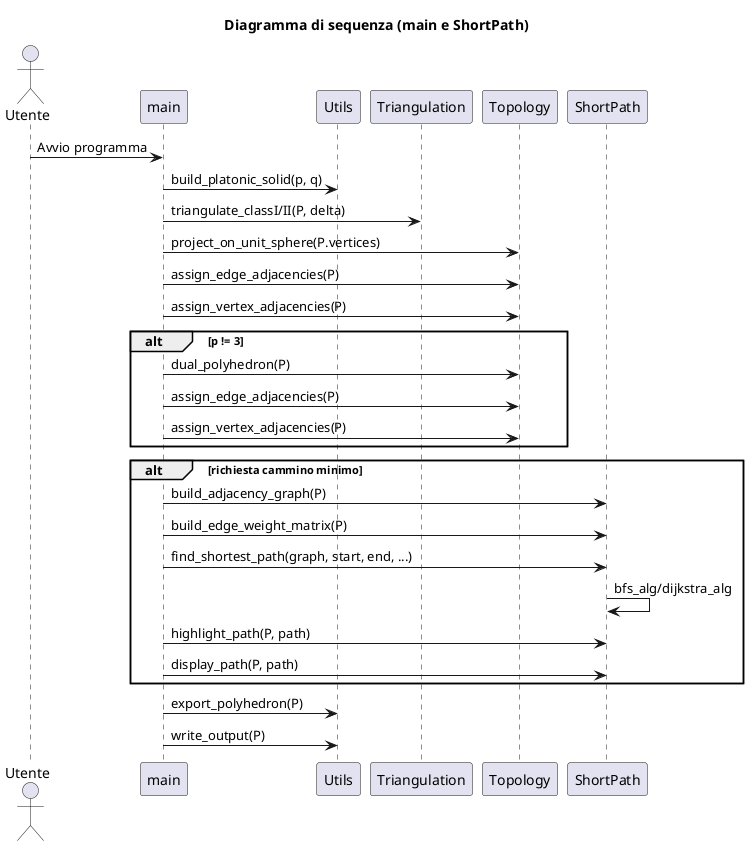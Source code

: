 @startuml
title Diagramma di sequenza (main e ShortPath)
actor Utente
Utente -> main : Avvio programma
main -> Utils : build_platonic_solid(p, q)
main -> Triangulation : triangulate_classI/II(P, delta)
main -> Topology : project_on_unit_sphere(P.vertices)
main -> Topology : assign_edge_adjacencies(P)
main -> Topology : assign_vertex_adjacencies(P)
alt p != 3
  main -> Topology : dual_polyhedron(P)
  main -> Topology : assign_edge_adjacencies(P)
  main -> Topology : assign_vertex_adjacencies(P)
end
alt richiesta cammino minimo
  main -> ShortPath : build_adjacency_graph(P)
  main -> ShortPath : build_edge_weight_matrix(P)
  main -> ShortPath : find_shortest_path(graph, start, end, ...)
  ShortPath -> ShortPath : bfs_alg/dijkstra_alg
  main -> ShortPath : highlight_path(P, path)
  main -> ShortPath : display_path(P, path)
end
main -> Utils : export_polyhedron(P)
main -> Utils : write_output(P)
@enduml
